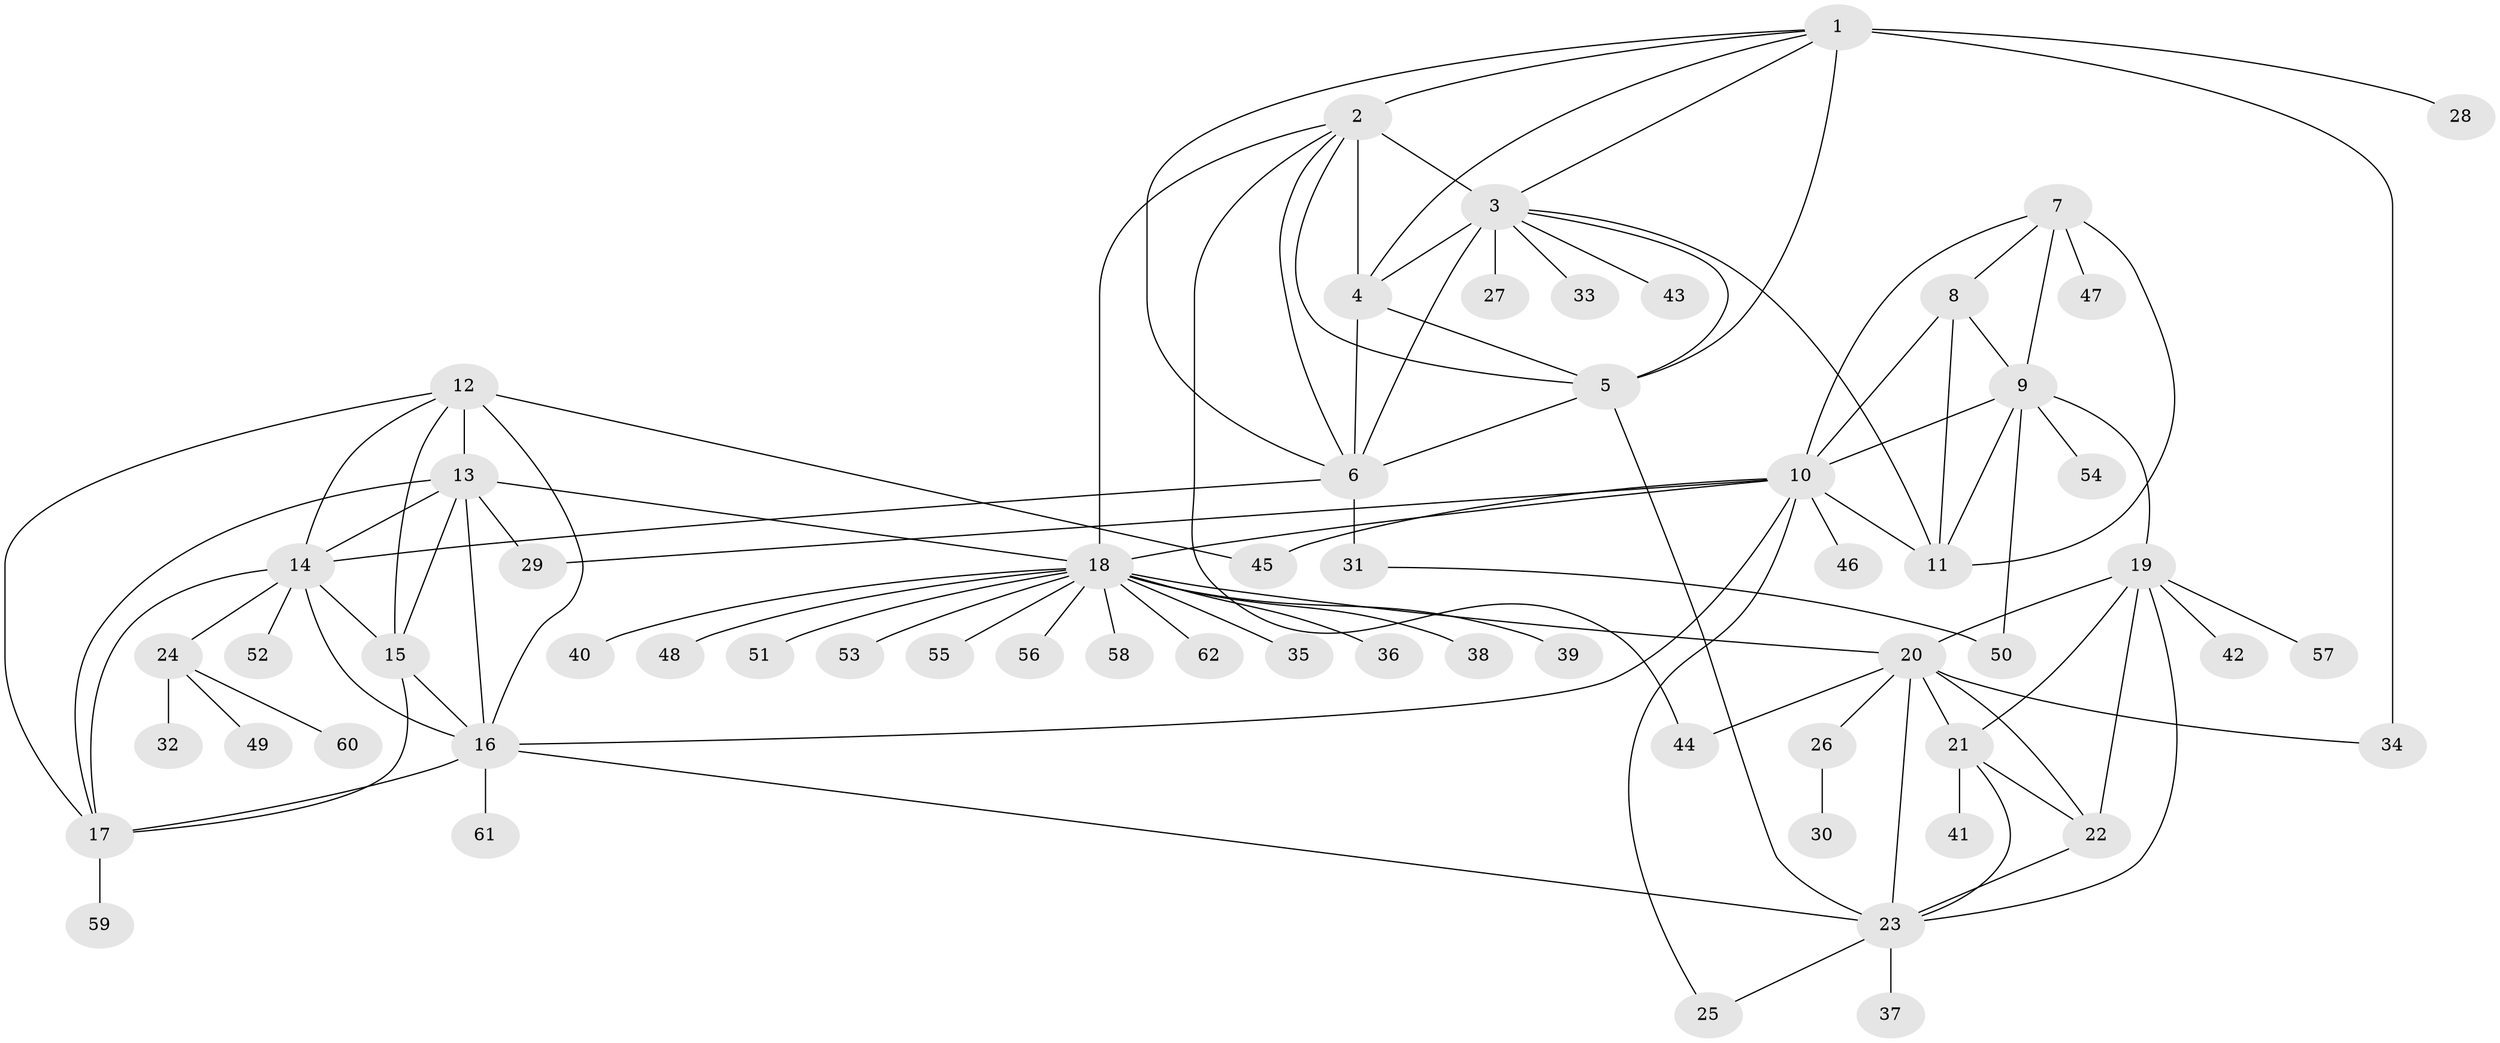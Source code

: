 // original degree distribution, {10: 0.024390243902439025, 6: 0.04878048780487805, 15: 0.008130081300813009, 7: 0.032520325203252036, 8: 0.056910569105691054, 14: 0.008130081300813009, 12: 0.008130081300813009, 5: 0.024390243902439025, 9: 0.032520325203252036, 13: 0.008130081300813009, 1: 0.5772357723577236, 2: 0.15447154471544716, 3: 0.016260162601626018}
// Generated by graph-tools (version 1.1) at 2025/37/03/09/25 02:37:16]
// undirected, 62 vertices, 105 edges
graph export_dot {
graph [start="1"]
  node [color=gray90,style=filled];
  1;
  2;
  3;
  4;
  5;
  6;
  7;
  8;
  9;
  10;
  11;
  12;
  13;
  14;
  15;
  16;
  17;
  18;
  19;
  20;
  21;
  22;
  23;
  24;
  25;
  26;
  27;
  28;
  29;
  30;
  31;
  32;
  33;
  34;
  35;
  36;
  37;
  38;
  39;
  40;
  41;
  42;
  43;
  44;
  45;
  46;
  47;
  48;
  49;
  50;
  51;
  52;
  53;
  54;
  55;
  56;
  57;
  58;
  59;
  60;
  61;
  62;
  1 -- 2 [weight=1.0];
  1 -- 3 [weight=1.0];
  1 -- 4 [weight=1.0];
  1 -- 5 [weight=1.0];
  1 -- 6 [weight=1.0];
  1 -- 28 [weight=1.0];
  1 -- 34 [weight=3.0];
  2 -- 3 [weight=6.0];
  2 -- 4 [weight=1.0];
  2 -- 5 [weight=1.0];
  2 -- 6 [weight=1.0];
  2 -- 18 [weight=1.0];
  2 -- 44 [weight=1.0];
  3 -- 4 [weight=1.0];
  3 -- 5 [weight=1.0];
  3 -- 6 [weight=1.0];
  3 -- 11 [weight=1.0];
  3 -- 27 [weight=1.0];
  3 -- 33 [weight=1.0];
  3 -- 43 [weight=1.0];
  4 -- 5 [weight=1.0];
  4 -- 6 [weight=1.0];
  5 -- 6 [weight=1.0];
  5 -- 23 [weight=1.0];
  6 -- 14 [weight=2.0];
  6 -- 31 [weight=2.0];
  7 -- 8 [weight=1.0];
  7 -- 9 [weight=1.0];
  7 -- 10 [weight=1.0];
  7 -- 11 [weight=2.0];
  7 -- 47 [weight=1.0];
  8 -- 9 [weight=1.0];
  8 -- 10 [weight=1.0];
  8 -- 11 [weight=4.0];
  9 -- 10 [weight=1.0];
  9 -- 11 [weight=2.0];
  9 -- 19 [weight=1.0];
  9 -- 50 [weight=6.0];
  9 -- 54 [weight=1.0];
  10 -- 11 [weight=2.0];
  10 -- 16 [weight=1.0];
  10 -- 18 [weight=1.0];
  10 -- 25 [weight=1.0];
  10 -- 29 [weight=1.0];
  10 -- 45 [weight=1.0];
  10 -- 46 [weight=1.0];
  12 -- 13 [weight=1.0];
  12 -- 14 [weight=1.0];
  12 -- 15 [weight=1.0];
  12 -- 16 [weight=1.0];
  12 -- 17 [weight=1.0];
  12 -- 45 [weight=2.0];
  13 -- 14 [weight=1.0];
  13 -- 15 [weight=1.0];
  13 -- 16 [weight=1.0];
  13 -- 17 [weight=1.0];
  13 -- 18 [weight=1.0];
  13 -- 29 [weight=2.0];
  14 -- 15 [weight=3.0];
  14 -- 16 [weight=1.0];
  14 -- 17 [weight=1.0];
  14 -- 24 [weight=1.0];
  14 -- 52 [weight=1.0];
  15 -- 16 [weight=1.0];
  15 -- 17 [weight=1.0];
  16 -- 17 [weight=1.0];
  16 -- 23 [weight=1.0];
  16 -- 61 [weight=1.0];
  17 -- 59 [weight=2.0];
  18 -- 20 [weight=1.0];
  18 -- 35 [weight=1.0];
  18 -- 36 [weight=1.0];
  18 -- 38 [weight=1.0];
  18 -- 39 [weight=1.0];
  18 -- 40 [weight=1.0];
  18 -- 48 [weight=1.0];
  18 -- 51 [weight=1.0];
  18 -- 53 [weight=1.0];
  18 -- 55 [weight=2.0];
  18 -- 56 [weight=1.0];
  18 -- 58 [weight=1.0];
  18 -- 62 [weight=1.0];
  19 -- 20 [weight=2.0];
  19 -- 21 [weight=1.0];
  19 -- 22 [weight=1.0];
  19 -- 23 [weight=1.0];
  19 -- 42 [weight=1.0];
  19 -- 57 [weight=1.0];
  20 -- 21 [weight=2.0];
  20 -- 22 [weight=2.0];
  20 -- 23 [weight=2.0];
  20 -- 26 [weight=1.0];
  20 -- 34 [weight=1.0];
  20 -- 44 [weight=1.0];
  21 -- 22 [weight=1.0];
  21 -- 23 [weight=1.0];
  21 -- 41 [weight=2.0];
  22 -- 23 [weight=1.0];
  23 -- 25 [weight=1.0];
  23 -- 37 [weight=1.0];
  24 -- 32 [weight=1.0];
  24 -- 49 [weight=1.0];
  24 -- 60 [weight=1.0];
  26 -- 30 [weight=1.0];
  31 -- 50 [weight=1.0];
}
